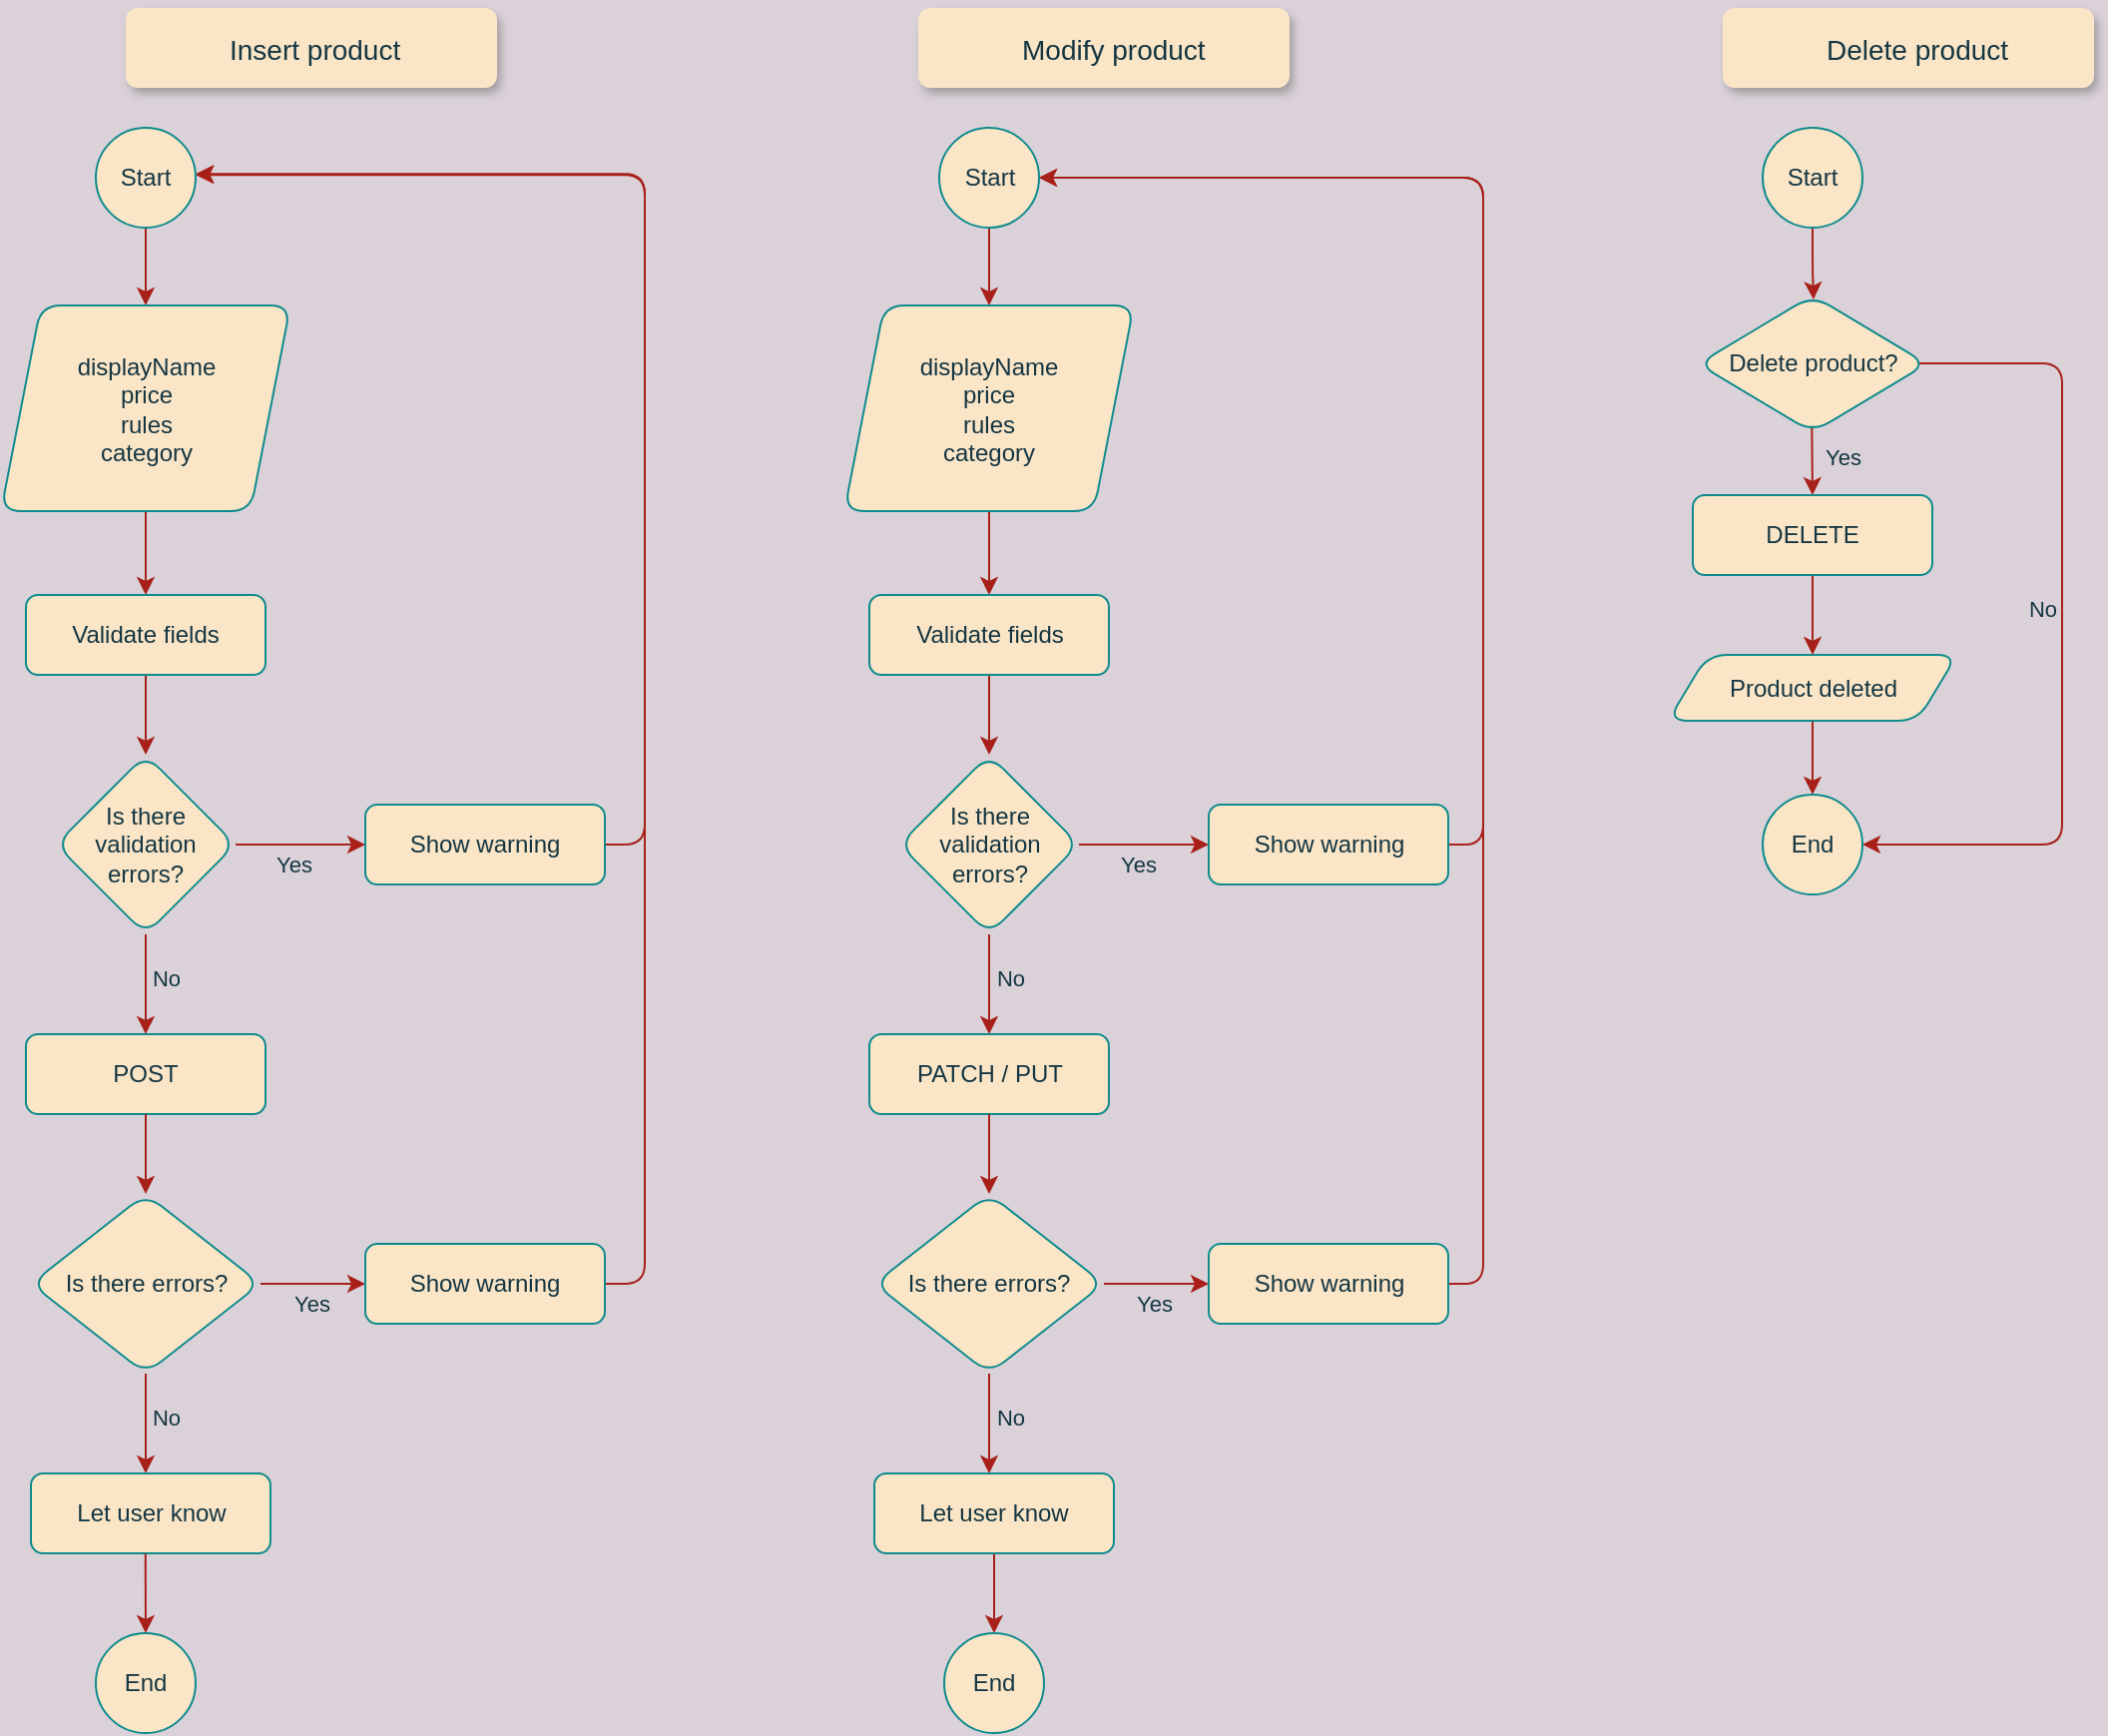 <mxfile version="19.0.0" type="github">
  <diagram id="C5RBs43oDa-KdzZeNtuy" name="Page-1">
    <mxGraphModel dx="1718" dy="943" grid="1" gridSize="10" guides="1" tooltips="1" connect="1" arrows="1" fold="1" page="1" pageScale="1" pageWidth="1920" pageHeight="1200" background="#DAD2D8" math="0" shadow="0">
      <root>
        <mxCell id="WIyWlLk6GJQsqaUBKTNV-0" />
        <mxCell id="WIyWlLk6GJQsqaUBKTNV-1" parent="WIyWlLk6GJQsqaUBKTNV-0" />
        <mxCell id="Hhn4acZgvtAK7c2JBdQD-0" style="edgeStyle=orthogonalEdgeStyle;rounded=1;sketch=0;orthogonalLoop=1;jettySize=auto;html=1;exitX=0.5;exitY=1;exitDx=0;exitDy=0;entryX=0.5;entryY=0;entryDx=0;entryDy=0;fontColor=#143642;strokeColor=#A8201A;fillColor=#FAE5C7;labelBackgroundColor=#DAD2D8;" edge="1" parent="WIyWlLk6GJQsqaUBKTNV-1" source="Hhn4acZgvtAK7c2JBdQD-50" target="Hhn4acZgvtAK7c2JBdQD-3">
          <mxGeometry relative="1" as="geometry">
            <mxPoint x="110" y="136" as="sourcePoint" />
          </mxGeometry>
        </mxCell>
        <mxCell id="Hhn4acZgvtAK7c2JBdQD-1" value="Insert product" style="fillColor=#FAE5C7;strokeColor=none;shadow=1;fontSize=14;align=left;spacingLeft=50;fontColor=#143642;rounded=1;sketch=0;" vertex="1" parent="WIyWlLk6GJQsqaUBKTNV-1">
          <mxGeometry x="100" y="26" width="186" height="40" as="geometry" />
        </mxCell>
        <mxCell id="Hhn4acZgvtAK7c2JBdQD-2" value="" style="edgeStyle=orthogonalEdgeStyle;rounded=1;sketch=0;orthogonalLoop=1;jettySize=auto;html=1;fontColor=#143642;strokeColor=#A8201A;fillColor=#FAE5C7;labelBackgroundColor=#DAD2D8;" edge="1" parent="WIyWlLk6GJQsqaUBKTNV-1" source="Hhn4acZgvtAK7c2JBdQD-3" target="Hhn4acZgvtAK7c2JBdQD-5">
          <mxGeometry relative="1" as="geometry" />
        </mxCell>
        <mxCell id="Hhn4acZgvtAK7c2JBdQD-3" value="&lt;div&gt;displayName&lt;/div&gt;&lt;div&gt;price&lt;/div&gt;&lt;div&gt;rules&lt;/div&gt;&lt;div&gt;category&lt;br&gt;&lt;/div&gt;" style="shape=parallelogram;perimeter=parallelogramPerimeter;whiteSpace=wrap;html=1;fixedSize=1;rounded=1;sketch=0;fontColor=#143642;strokeColor=#0F8B8D;fillColor=#FAE5C7;" vertex="1" parent="WIyWlLk6GJQsqaUBKTNV-1">
          <mxGeometry x="37.5" y="175" width="145" height="103" as="geometry" />
        </mxCell>
        <mxCell id="Hhn4acZgvtAK7c2JBdQD-4" value="" style="edgeStyle=orthogonalEdgeStyle;rounded=1;sketch=0;orthogonalLoop=1;jettySize=auto;html=1;fontColor=#143642;strokeColor=#A8201A;fillColor=#FAE5C7;labelBackgroundColor=#DAD2D8;" edge="1" parent="WIyWlLk6GJQsqaUBKTNV-1" source="Hhn4acZgvtAK7c2JBdQD-5" target="Hhn4acZgvtAK7c2JBdQD-10">
          <mxGeometry relative="1" as="geometry" />
        </mxCell>
        <mxCell id="Hhn4acZgvtAK7c2JBdQD-5" value="Validate fields" style="whiteSpace=wrap;html=1;fillColor=#FAE5C7;strokeColor=#0F8B8D;fontColor=#143642;rounded=1;sketch=0;" vertex="1" parent="WIyWlLk6GJQsqaUBKTNV-1">
          <mxGeometry x="50" y="320" width="120" height="40" as="geometry" />
        </mxCell>
        <mxCell id="Hhn4acZgvtAK7c2JBdQD-6" value="" style="edgeStyle=orthogonalEdgeStyle;rounded=1;sketch=0;orthogonalLoop=1;jettySize=auto;html=1;fontColor=#143642;strokeColor=#A8201A;fillColor=#FAE5C7;labelBackgroundColor=#DAD2D8;" edge="1" parent="WIyWlLk6GJQsqaUBKTNV-1" source="Hhn4acZgvtAK7c2JBdQD-10" target="Hhn4acZgvtAK7c2JBdQD-12">
          <mxGeometry relative="1" as="geometry" />
        </mxCell>
        <mxCell id="Hhn4acZgvtAK7c2JBdQD-7" value="Yes" style="edgeLabel;align=center;verticalAlign=middle;resizable=0;points=[];fontColor=#143642;labelBackgroundColor=none;html=1;" vertex="1" connectable="0" parent="Hhn4acZgvtAK7c2JBdQD-6">
          <mxGeometry x="-0.292" y="-1" relative="1" as="geometry">
            <mxPoint x="6" y="9" as="offset" />
          </mxGeometry>
        </mxCell>
        <mxCell id="Hhn4acZgvtAK7c2JBdQD-8" value="" style="edgeStyle=orthogonalEdgeStyle;rounded=1;sketch=0;orthogonalLoop=1;jettySize=auto;html=1;fontColor=#143642;strokeColor=#A8201A;fillColor=#FAE5C7;labelBackgroundColor=#DAD2D8;" edge="1" parent="WIyWlLk6GJQsqaUBKTNV-1" source="Hhn4acZgvtAK7c2JBdQD-10" target="Hhn4acZgvtAK7c2JBdQD-13">
          <mxGeometry relative="1" as="geometry" />
        </mxCell>
        <mxCell id="Hhn4acZgvtAK7c2JBdQD-9" value="No" style="edgeLabel;html=1;align=center;verticalAlign=middle;resizable=0;points=[];fontColor=#143642;labelBackgroundColor=none;" vertex="1" connectable="0" parent="Hhn4acZgvtAK7c2JBdQD-8">
          <mxGeometry x="-0.131" y="-1" relative="1" as="geometry">
            <mxPoint x="11" as="offset" />
          </mxGeometry>
        </mxCell>
        <mxCell id="Hhn4acZgvtAK7c2JBdQD-10" value="Is there validation errors?" style="rhombus;whiteSpace=wrap;html=1;fillColor=#FAE5C7;strokeColor=#0F8B8D;fontColor=#143642;rounded=1;sketch=0;" vertex="1" parent="WIyWlLk6GJQsqaUBKTNV-1">
          <mxGeometry x="65" y="400" width="90" height="90" as="geometry" />
        </mxCell>
        <mxCell id="Hhn4acZgvtAK7c2JBdQD-11" style="edgeStyle=orthogonalEdgeStyle;rounded=1;sketch=0;orthogonalLoop=1;jettySize=auto;html=1;fontColor=#143642;strokeColor=#A8201A;fillColor=#FAE5C7;labelBackgroundColor=#DAD2D8;entryX=1.001;entryY=0.462;entryDx=0;entryDy=0;entryPerimeter=0;" edge="1" parent="WIyWlLk6GJQsqaUBKTNV-1" source="Hhn4acZgvtAK7c2JBdQD-12" target="Hhn4acZgvtAK7c2JBdQD-50">
          <mxGeometry relative="1" as="geometry">
            <mxPoint x="170" y="110" as="targetPoint" />
            <Array as="points">
              <mxPoint x="360" y="445" />
              <mxPoint x="360" y="109" />
            </Array>
          </mxGeometry>
        </mxCell>
        <mxCell id="Hhn4acZgvtAK7c2JBdQD-12" value="Show warning" style="whiteSpace=wrap;html=1;fillColor=#FAE5C7;strokeColor=#0F8B8D;fontColor=#143642;rounded=1;sketch=0;" vertex="1" parent="WIyWlLk6GJQsqaUBKTNV-1">
          <mxGeometry x="220" y="425" width="120" height="40" as="geometry" />
        </mxCell>
        <mxCell id="Hhn4acZgvtAK7c2JBdQD-13" value="POST " style="whiteSpace=wrap;html=1;fillColor=#FAE5C7;strokeColor=#0F8B8D;fontColor=#143642;rounded=1;sketch=0;" vertex="1" parent="WIyWlLk6GJQsqaUBKTNV-1">
          <mxGeometry x="50" y="540" width="120" height="40" as="geometry" />
        </mxCell>
        <mxCell id="Hhn4acZgvtAK7c2JBdQD-14" value="" style="edgeStyle=orthogonalEdgeStyle;rounded=1;sketch=0;orthogonalLoop=1;jettySize=auto;html=1;fontColor=#143642;strokeColor=#A8201A;fillColor=#FAE5C7;labelBackgroundColor=#DAD2D8;exitX=0.5;exitY=1;exitDx=0;exitDy=0;" edge="1" parent="WIyWlLk6GJQsqaUBKTNV-1" source="Hhn4acZgvtAK7c2JBdQD-13" target="Hhn4acZgvtAK7c2JBdQD-19">
          <mxGeometry relative="1" as="geometry">
            <mxPoint x="110" y="590" as="sourcePoint" />
          </mxGeometry>
        </mxCell>
        <mxCell id="Hhn4acZgvtAK7c2JBdQD-15" value="" style="edgeStyle=orthogonalEdgeStyle;rounded=1;sketch=0;orthogonalLoop=1;jettySize=auto;html=1;fontColor=#143642;strokeColor=#A8201A;fillColor=#FAE5C7;labelBackgroundColor=#DAD2D8;" edge="1" parent="WIyWlLk6GJQsqaUBKTNV-1" source="Hhn4acZgvtAK7c2JBdQD-19">
          <mxGeometry relative="1" as="geometry">
            <mxPoint x="220" y="665" as="targetPoint" />
          </mxGeometry>
        </mxCell>
        <mxCell id="Hhn4acZgvtAK7c2JBdQD-16" value="Yes" style="edgeLabel;align=center;verticalAlign=middle;resizable=0;points=[];fontColor=#143642;labelBackgroundColor=none;html=1;" vertex="1" connectable="0" parent="Hhn4acZgvtAK7c2JBdQD-15">
          <mxGeometry x="-0.292" y="-1" relative="1" as="geometry">
            <mxPoint x="6" y="9" as="offset" />
          </mxGeometry>
        </mxCell>
        <mxCell id="Hhn4acZgvtAK7c2JBdQD-17" value="" style="edgeStyle=orthogonalEdgeStyle;rounded=1;sketch=0;orthogonalLoop=1;jettySize=auto;html=1;fontColor=#143642;strokeColor=#A8201A;fillColor=#FAE5C7;labelBackgroundColor=#DAD2D8;" edge="1" parent="WIyWlLk6GJQsqaUBKTNV-1" source="Hhn4acZgvtAK7c2JBdQD-19">
          <mxGeometry relative="1" as="geometry">
            <mxPoint x="110" y="760" as="targetPoint" />
          </mxGeometry>
        </mxCell>
        <mxCell id="Hhn4acZgvtAK7c2JBdQD-18" value="No" style="edgeLabel;html=1;align=center;verticalAlign=middle;resizable=0;points=[];fontColor=#143642;labelBackgroundColor=none;" vertex="1" connectable="0" parent="Hhn4acZgvtAK7c2JBdQD-17">
          <mxGeometry x="-0.131" y="-1" relative="1" as="geometry">
            <mxPoint x="11" as="offset" />
          </mxGeometry>
        </mxCell>
        <mxCell id="Hhn4acZgvtAK7c2JBdQD-19" value="Is there errors?" style="rhombus;whiteSpace=wrap;html=1;fillColor=#FAE5C7;strokeColor=#0F8B8D;fontColor=#143642;rounded=1;sketch=0;" vertex="1" parent="WIyWlLk6GJQsqaUBKTNV-1">
          <mxGeometry x="52.5" y="620" width="115" height="90" as="geometry" />
        </mxCell>
        <mxCell id="Hhn4acZgvtAK7c2JBdQD-20" style="edgeStyle=orthogonalEdgeStyle;curved=0;rounded=1;sketch=0;orthogonalLoop=1;jettySize=auto;html=1;fontColor=#143642;strokeColor=#A8201A;fillColor=#FAE5C7;entryX=1.001;entryY=0.472;entryDx=0;entryDy=0;entryPerimeter=0;" edge="1" parent="WIyWlLk6GJQsqaUBKTNV-1" source="Hhn4acZgvtAK7c2JBdQD-21" target="Hhn4acZgvtAK7c2JBdQD-50">
          <mxGeometry relative="1" as="geometry">
            <mxPoint x="150" y="110" as="targetPoint" />
            <Array as="points">
              <mxPoint x="360" y="665" />
              <mxPoint x="360" y="110" />
            </Array>
          </mxGeometry>
        </mxCell>
        <mxCell id="Hhn4acZgvtAK7c2JBdQD-21" value="Show warning" style="whiteSpace=wrap;html=1;fillColor=#FAE5C7;strokeColor=#0F8B8D;fontColor=#143642;rounded=1;sketch=0;" vertex="1" parent="WIyWlLk6GJQsqaUBKTNV-1">
          <mxGeometry x="220" y="645" width="120" height="40" as="geometry" />
        </mxCell>
        <mxCell id="Hhn4acZgvtAK7c2JBdQD-22" value="Let user know" style="whiteSpace=wrap;html=1;fillColor=#FAE5C7;strokeColor=#0F8B8D;fontColor=#143642;rounded=1;sketch=0;" vertex="1" parent="WIyWlLk6GJQsqaUBKTNV-1">
          <mxGeometry x="52.5" y="760" width="120" height="40" as="geometry" />
        </mxCell>
        <mxCell id="Hhn4acZgvtAK7c2JBdQD-23" value="Modify product" style="fillColor=#FAE5C7;strokeColor=none;shadow=1;fontSize=14;align=left;spacingLeft=50;fontColor=#143642;rounded=1;sketch=0;" vertex="1" parent="WIyWlLk6GJQsqaUBKTNV-1">
          <mxGeometry x="497" y="26" width="186" height="40" as="geometry" />
        </mxCell>
        <mxCell id="Hhn4acZgvtAK7c2JBdQD-24" style="edgeStyle=orthogonalEdgeStyle;rounded=1;sketch=0;orthogonalLoop=1;jettySize=auto;html=1;exitX=0.5;exitY=1;exitDx=0;exitDy=0;entryX=0.5;entryY=0;entryDx=0;entryDy=0;fontColor=#143642;strokeColor=#A8201A;fillColor=#FAE5C7;labelBackgroundColor=#DAD2D8;" edge="1" parent="WIyWlLk6GJQsqaUBKTNV-1" source="Hhn4acZgvtAK7c2JBdQD-48" target="Hhn4acZgvtAK7c2JBdQD-26">
          <mxGeometry relative="1" as="geometry">
            <mxPoint x="532.5" y="136" as="sourcePoint" />
          </mxGeometry>
        </mxCell>
        <mxCell id="Hhn4acZgvtAK7c2JBdQD-25" value="" style="edgeStyle=orthogonalEdgeStyle;rounded=1;sketch=0;orthogonalLoop=1;jettySize=auto;html=1;fontColor=#143642;strokeColor=#A8201A;fillColor=#FAE5C7;labelBackgroundColor=#DAD2D8;" edge="1" parent="WIyWlLk6GJQsqaUBKTNV-1" source="Hhn4acZgvtAK7c2JBdQD-26" target="Hhn4acZgvtAK7c2JBdQD-28">
          <mxGeometry relative="1" as="geometry" />
        </mxCell>
        <mxCell id="Hhn4acZgvtAK7c2JBdQD-26" value="&lt;div&gt;displayName&lt;/div&gt;&lt;div&gt;price&lt;/div&gt;&lt;div&gt;rules&lt;/div&gt;&lt;div&gt;category&lt;br&gt;&lt;/div&gt;" style="shape=parallelogram;perimeter=parallelogramPerimeter;whiteSpace=wrap;html=1;fixedSize=1;rounded=1;sketch=0;fontColor=#143642;strokeColor=#0F8B8D;fillColor=#FAE5C7;" vertex="1" parent="WIyWlLk6GJQsqaUBKTNV-1">
          <mxGeometry x="460" y="175" width="145" height="103" as="geometry" />
        </mxCell>
        <mxCell id="Hhn4acZgvtAK7c2JBdQD-27" value="" style="edgeStyle=orthogonalEdgeStyle;rounded=1;sketch=0;orthogonalLoop=1;jettySize=auto;html=1;fontColor=#143642;strokeColor=#A8201A;fillColor=#FAE5C7;labelBackgroundColor=#DAD2D8;" edge="1" parent="WIyWlLk6GJQsqaUBKTNV-1" source="Hhn4acZgvtAK7c2JBdQD-28" target="Hhn4acZgvtAK7c2JBdQD-33">
          <mxGeometry relative="1" as="geometry" />
        </mxCell>
        <mxCell id="Hhn4acZgvtAK7c2JBdQD-28" value="Validate fields" style="whiteSpace=wrap;html=1;fillColor=#FAE5C7;strokeColor=#0F8B8D;fontColor=#143642;rounded=1;sketch=0;" vertex="1" parent="WIyWlLk6GJQsqaUBKTNV-1">
          <mxGeometry x="472.5" y="320" width="120" height="40" as="geometry" />
        </mxCell>
        <mxCell id="Hhn4acZgvtAK7c2JBdQD-29" value="" style="edgeStyle=orthogonalEdgeStyle;rounded=1;sketch=0;orthogonalLoop=1;jettySize=auto;html=1;fontColor=#143642;strokeColor=#A8201A;fillColor=#FAE5C7;labelBackgroundColor=#DAD2D8;" edge="1" parent="WIyWlLk6GJQsqaUBKTNV-1" source="Hhn4acZgvtAK7c2JBdQD-33" target="Hhn4acZgvtAK7c2JBdQD-35">
          <mxGeometry relative="1" as="geometry" />
        </mxCell>
        <mxCell id="Hhn4acZgvtAK7c2JBdQD-30" value="Yes" style="edgeLabel;align=center;verticalAlign=middle;resizable=0;points=[];fontColor=#143642;labelBackgroundColor=none;html=1;" vertex="1" connectable="0" parent="Hhn4acZgvtAK7c2JBdQD-29">
          <mxGeometry x="-0.292" y="-1" relative="1" as="geometry">
            <mxPoint x="6" y="9" as="offset" />
          </mxGeometry>
        </mxCell>
        <mxCell id="Hhn4acZgvtAK7c2JBdQD-31" value="" style="edgeStyle=orthogonalEdgeStyle;rounded=1;sketch=0;orthogonalLoop=1;jettySize=auto;html=1;fontColor=#143642;strokeColor=#A8201A;fillColor=#FAE5C7;labelBackgroundColor=#DAD2D8;" edge="1" parent="WIyWlLk6GJQsqaUBKTNV-1" source="Hhn4acZgvtAK7c2JBdQD-33" target="Hhn4acZgvtAK7c2JBdQD-36">
          <mxGeometry relative="1" as="geometry" />
        </mxCell>
        <mxCell id="Hhn4acZgvtAK7c2JBdQD-32" value="No" style="edgeLabel;html=1;align=center;verticalAlign=middle;resizable=0;points=[];fontColor=#143642;labelBackgroundColor=none;" vertex="1" connectable="0" parent="Hhn4acZgvtAK7c2JBdQD-31">
          <mxGeometry x="-0.131" y="-1" relative="1" as="geometry">
            <mxPoint x="11" as="offset" />
          </mxGeometry>
        </mxCell>
        <mxCell id="Hhn4acZgvtAK7c2JBdQD-33" value="Is there validation errors?" style="rhombus;whiteSpace=wrap;html=1;fillColor=#FAE5C7;strokeColor=#0F8B8D;fontColor=#143642;rounded=1;sketch=0;" vertex="1" parent="WIyWlLk6GJQsqaUBKTNV-1">
          <mxGeometry x="487.5" y="400" width="90" height="90" as="geometry" />
        </mxCell>
        <mxCell id="Hhn4acZgvtAK7c2JBdQD-34" style="edgeStyle=orthogonalEdgeStyle;curved=0;rounded=1;sketch=0;orthogonalLoop=1;jettySize=auto;html=1;entryX=1;entryY=0.5;entryDx=0;entryDy=0;fontColor=#143642;strokeColor=#A8201A;fillColor=#FAE5C7;" edge="1" parent="WIyWlLk6GJQsqaUBKTNV-1" source="Hhn4acZgvtAK7c2JBdQD-35" target="Hhn4acZgvtAK7c2JBdQD-48">
          <mxGeometry relative="1" as="geometry">
            <Array as="points">
              <mxPoint x="780" y="445" />
              <mxPoint x="780" y="111" />
            </Array>
          </mxGeometry>
        </mxCell>
        <mxCell id="Hhn4acZgvtAK7c2JBdQD-35" value="Show warning" style="whiteSpace=wrap;html=1;fillColor=#FAE5C7;strokeColor=#0F8B8D;fontColor=#143642;rounded=1;sketch=0;" vertex="1" parent="WIyWlLk6GJQsqaUBKTNV-1">
          <mxGeometry x="642.5" y="425" width="120" height="40" as="geometry" />
        </mxCell>
        <mxCell id="Hhn4acZgvtAK7c2JBdQD-36" value="PATCH / PUT" style="whiteSpace=wrap;html=1;fillColor=#FAE5C7;strokeColor=#0F8B8D;fontColor=#143642;rounded=1;sketch=0;" vertex="1" parent="WIyWlLk6GJQsqaUBKTNV-1">
          <mxGeometry x="472.5" y="540" width="120" height="40" as="geometry" />
        </mxCell>
        <mxCell id="Hhn4acZgvtAK7c2JBdQD-37" value="" style="edgeStyle=orthogonalEdgeStyle;rounded=1;sketch=0;orthogonalLoop=1;jettySize=auto;html=1;fontColor=#143642;strokeColor=#A8201A;fillColor=#FAE5C7;labelBackgroundColor=#DAD2D8;exitX=0.5;exitY=1;exitDx=0;exitDy=0;" edge="1" parent="WIyWlLk6GJQsqaUBKTNV-1" source="Hhn4acZgvtAK7c2JBdQD-36" target="Hhn4acZgvtAK7c2JBdQD-42">
          <mxGeometry relative="1" as="geometry">
            <mxPoint x="532.5" y="590" as="sourcePoint" />
          </mxGeometry>
        </mxCell>
        <mxCell id="Hhn4acZgvtAK7c2JBdQD-38" value="" style="edgeStyle=orthogonalEdgeStyle;rounded=1;sketch=0;orthogonalLoop=1;jettySize=auto;html=1;fontColor=#143642;strokeColor=#A8201A;fillColor=#FAE5C7;labelBackgroundColor=#DAD2D8;" edge="1" parent="WIyWlLk6GJQsqaUBKTNV-1" source="Hhn4acZgvtAK7c2JBdQD-42">
          <mxGeometry relative="1" as="geometry">
            <mxPoint x="642.5" y="665" as="targetPoint" />
          </mxGeometry>
        </mxCell>
        <mxCell id="Hhn4acZgvtAK7c2JBdQD-39" value="Yes" style="edgeLabel;align=center;verticalAlign=middle;resizable=0;points=[];fontColor=#143642;labelBackgroundColor=none;html=1;" vertex="1" connectable="0" parent="Hhn4acZgvtAK7c2JBdQD-38">
          <mxGeometry x="-0.292" y="-1" relative="1" as="geometry">
            <mxPoint x="6" y="9" as="offset" />
          </mxGeometry>
        </mxCell>
        <mxCell id="Hhn4acZgvtAK7c2JBdQD-40" value="" style="edgeStyle=orthogonalEdgeStyle;rounded=1;sketch=0;orthogonalLoop=1;jettySize=auto;html=1;fontColor=#143642;strokeColor=#A8201A;fillColor=#FAE5C7;labelBackgroundColor=#DAD2D8;" edge="1" parent="WIyWlLk6GJQsqaUBKTNV-1" source="Hhn4acZgvtAK7c2JBdQD-42">
          <mxGeometry relative="1" as="geometry">
            <mxPoint x="532.5" y="760" as="targetPoint" />
          </mxGeometry>
        </mxCell>
        <mxCell id="Hhn4acZgvtAK7c2JBdQD-41" value="No" style="edgeLabel;html=1;align=center;verticalAlign=middle;resizable=0;points=[];fontColor=#143642;labelBackgroundColor=none;" vertex="1" connectable="0" parent="Hhn4acZgvtAK7c2JBdQD-40">
          <mxGeometry x="-0.131" y="-1" relative="1" as="geometry">
            <mxPoint x="11" as="offset" />
          </mxGeometry>
        </mxCell>
        <mxCell id="Hhn4acZgvtAK7c2JBdQD-42" value="Is there errors?" style="rhombus;whiteSpace=wrap;html=1;fillColor=#FAE5C7;strokeColor=#0F8B8D;fontColor=#143642;rounded=1;sketch=0;" vertex="1" parent="WIyWlLk6GJQsqaUBKTNV-1">
          <mxGeometry x="475" y="620" width="115" height="90" as="geometry" />
        </mxCell>
        <mxCell id="Hhn4acZgvtAK7c2JBdQD-43" style="edgeStyle=orthogonalEdgeStyle;curved=0;rounded=1;sketch=0;orthogonalLoop=1;jettySize=auto;html=1;entryX=1;entryY=0.5;entryDx=0;entryDy=0;fontColor=#143642;strokeColor=#A8201A;fillColor=#FAE5C7;" edge="1" parent="WIyWlLk6GJQsqaUBKTNV-1" source="Hhn4acZgvtAK7c2JBdQD-44" target="Hhn4acZgvtAK7c2JBdQD-48">
          <mxGeometry relative="1" as="geometry">
            <Array as="points">
              <mxPoint x="780" y="665" />
              <mxPoint x="780" y="111" />
            </Array>
          </mxGeometry>
        </mxCell>
        <mxCell id="Hhn4acZgvtAK7c2JBdQD-44" value="Show warning" style="whiteSpace=wrap;html=1;fillColor=#FAE5C7;strokeColor=#0F8B8D;fontColor=#143642;rounded=1;sketch=0;" vertex="1" parent="WIyWlLk6GJQsqaUBKTNV-1">
          <mxGeometry x="642.5" y="645" width="120" height="40" as="geometry" />
        </mxCell>
        <mxCell id="Hhn4acZgvtAK7c2JBdQD-45" style="edgeStyle=orthogonalEdgeStyle;curved=0;rounded=1;sketch=0;orthogonalLoop=1;jettySize=auto;html=1;exitX=0.5;exitY=1;exitDx=0;exitDy=0;entryX=0.5;entryY=0;entryDx=0;entryDy=0;fontColor=#143642;strokeColor=#A8201A;fillColor=#FAE5C7;" edge="1" parent="WIyWlLk6GJQsqaUBKTNV-1" source="Hhn4acZgvtAK7c2JBdQD-46" target="Hhn4acZgvtAK7c2JBdQD-49">
          <mxGeometry relative="1" as="geometry" />
        </mxCell>
        <mxCell id="Hhn4acZgvtAK7c2JBdQD-46" value="Let user know" style="whiteSpace=wrap;html=1;fillColor=#FAE5C7;strokeColor=#0F8B8D;fontColor=#143642;rounded=1;sketch=0;" vertex="1" parent="WIyWlLk6GJQsqaUBKTNV-1">
          <mxGeometry x="475" y="760" width="120" height="40" as="geometry" />
        </mxCell>
        <mxCell id="Hhn4acZgvtAK7c2JBdQD-47" value="Delete product" style="fillColor=#FAE5C7;strokeColor=none;shadow=1;fontSize=14;align=left;spacingLeft=50;fontColor=#143642;rounded=1;sketch=0;" vertex="1" parent="WIyWlLk6GJQsqaUBKTNV-1">
          <mxGeometry x="900" y="26" width="186" height="40" as="geometry" />
        </mxCell>
        <mxCell id="Hhn4acZgvtAK7c2JBdQD-48" value="Start" style="ellipse;whiteSpace=wrap;html=1;rounded=0;sketch=0;fontColor=#143642;strokeColor=#0F8B8D;fillColor=#FAE5C7;" vertex="1" parent="WIyWlLk6GJQsqaUBKTNV-1">
          <mxGeometry x="507.5" y="86" width="50" height="50" as="geometry" />
        </mxCell>
        <mxCell id="Hhn4acZgvtAK7c2JBdQD-49" value="End" style="ellipse;whiteSpace=wrap;html=1;rounded=0;sketch=0;fontColor=#143642;strokeColor=#0F8B8D;fillColor=#FAE5C7;" vertex="1" parent="WIyWlLk6GJQsqaUBKTNV-1">
          <mxGeometry x="510" y="840" width="50" height="50" as="geometry" />
        </mxCell>
        <mxCell id="Hhn4acZgvtAK7c2JBdQD-50" value="Start" style="ellipse;whiteSpace=wrap;html=1;rounded=0;sketch=0;fontColor=#143642;strokeColor=#0F8B8D;fillColor=#FAE5C7;" vertex="1" parent="WIyWlLk6GJQsqaUBKTNV-1">
          <mxGeometry x="85" y="86" width="50" height="50" as="geometry" />
        </mxCell>
        <mxCell id="Hhn4acZgvtAK7c2JBdQD-51" style="edgeStyle=orthogonalEdgeStyle;curved=0;rounded=1;sketch=0;orthogonalLoop=1;jettySize=auto;html=1;entryX=0.5;entryY=0;entryDx=0;entryDy=0;fontColor=#143642;strokeColor=#A8201A;fillColor=#FAE5C7;exitX=0.478;exitY=1.006;exitDx=0;exitDy=0;exitPerimeter=0;" edge="1" parent="WIyWlLk6GJQsqaUBKTNV-1" source="Hhn4acZgvtAK7c2JBdQD-22" target="Hhn4acZgvtAK7c2JBdQD-52">
          <mxGeometry relative="1" as="geometry">
            <mxPoint x="110" y="810" as="sourcePoint" />
          </mxGeometry>
        </mxCell>
        <mxCell id="Hhn4acZgvtAK7c2JBdQD-52" value="End" style="ellipse;whiteSpace=wrap;html=1;rounded=0;sketch=0;fontColor=#143642;strokeColor=#0F8B8D;fillColor=#FAE5C7;" vertex="1" parent="WIyWlLk6GJQsqaUBKTNV-1">
          <mxGeometry x="85" y="840" width="50" height="50" as="geometry" />
        </mxCell>
        <mxCell id="Hhn4acZgvtAK7c2JBdQD-53" style="edgeStyle=orthogonalEdgeStyle;curved=0;rounded=1;sketch=0;orthogonalLoop=1;jettySize=auto;html=1;entryX=0.504;entryY=0.03;entryDx=0;entryDy=0;fontColor=#143642;strokeColor=#A8201A;fillColor=#FAE5C7;entryPerimeter=0;" edge="1" parent="WIyWlLk6GJQsqaUBKTNV-1" source="Hhn4acZgvtAK7c2JBdQD-54" target="Hhn4acZgvtAK7c2JBdQD-59">
          <mxGeometry relative="1" as="geometry">
            <mxPoint x="945" y="175" as="targetPoint" />
          </mxGeometry>
        </mxCell>
        <mxCell id="Hhn4acZgvtAK7c2JBdQD-54" value="Start" style="ellipse;whiteSpace=wrap;html=1;rounded=0;sketch=0;fontColor=#143642;strokeColor=#0F8B8D;fillColor=#FAE5C7;" vertex="1" parent="WIyWlLk6GJQsqaUBKTNV-1">
          <mxGeometry x="920" y="86" width="50" height="50" as="geometry" />
        </mxCell>
        <mxCell id="Hhn4acZgvtAK7c2JBdQD-55" value="" style="edgeStyle=orthogonalEdgeStyle;rounded=1;sketch=0;orthogonalLoop=1;jettySize=auto;html=1;fontColor=#143642;strokeColor=#A8201A;fillColor=#FAE5C7;labelBackgroundColor=#DAD2D8;exitX=0.953;exitY=0.497;exitDx=0;exitDy=0;exitPerimeter=0;entryX=1;entryY=0.5;entryDx=0;entryDy=0;" edge="1" parent="WIyWlLk6GJQsqaUBKTNV-1" source="Hhn4acZgvtAK7c2JBdQD-59" target="Hhn4acZgvtAK7c2JBdQD-64">
          <mxGeometry relative="1" as="geometry">
            <mxPoint x="1060" y="216" as="targetPoint" />
            <Array as="points">
              <mxPoint x="1070" y="204" />
              <mxPoint x="1070" y="445" />
            </Array>
          </mxGeometry>
        </mxCell>
        <mxCell id="Hhn4acZgvtAK7c2JBdQD-56" value="No" style="edgeLabel;align=center;verticalAlign=middle;resizable=0;points=[];fontColor=#143642;labelBackgroundColor=none;html=1;" vertex="1" connectable="0" parent="Hhn4acZgvtAK7c2JBdQD-55">
          <mxGeometry x="-0.292" y="-1" relative="1" as="geometry">
            <mxPoint x="-9" y="49" as="offset" />
          </mxGeometry>
        </mxCell>
        <mxCell id="Hhn4acZgvtAK7c2JBdQD-57" value="" style="edgeStyle=orthogonalEdgeStyle;rounded=1;sketch=0;orthogonalLoop=1;jettySize=auto;html=1;fontColor=#143642;strokeColor=#A8201A;fillColor=#FAE5C7;labelBackgroundColor=#DAD2D8;exitX=0.497;exitY=0.961;exitDx=0;exitDy=0;exitPerimeter=0;entryX=0.5;entryY=0;entryDx=0;entryDy=0;" edge="1" parent="WIyWlLk6GJQsqaUBKTNV-1" source="Hhn4acZgvtAK7c2JBdQD-59" target="Hhn4acZgvtAK7c2JBdQD-63">
          <mxGeometry relative="1" as="geometry">
            <mxPoint x="945" y="300" as="targetPoint" />
            <mxPoint x="945" y="260" as="sourcePoint" />
          </mxGeometry>
        </mxCell>
        <mxCell id="Hhn4acZgvtAK7c2JBdQD-58" value="Yes" style="edgeLabel;html=1;align=center;verticalAlign=middle;resizable=0;points=[];fontColor=#143642;labelBackgroundColor=none;" vertex="1" connectable="0" parent="Hhn4acZgvtAK7c2JBdQD-57">
          <mxGeometry x="-0.131" y="-1" relative="1" as="geometry">
            <mxPoint x="16" as="offset" />
          </mxGeometry>
        </mxCell>
        <mxCell id="Hhn4acZgvtAK7c2JBdQD-59" value="Delete product?" style="rhombus;whiteSpace=wrap;html=1;fillColor=#FAE5C7;strokeColor=#0F8B8D;fontColor=#143642;rounded=1;sketch=0;" vertex="1" parent="WIyWlLk6GJQsqaUBKTNV-1">
          <mxGeometry x="887.5" y="170" width="115" height="68.5" as="geometry" />
        </mxCell>
        <mxCell id="Hhn4acZgvtAK7c2JBdQD-60" style="edgeStyle=orthogonalEdgeStyle;curved=0;rounded=1;sketch=0;orthogonalLoop=1;jettySize=auto;html=1;exitX=0.5;exitY=1;exitDx=0;exitDy=0;entryX=0.5;entryY=0;entryDx=0;entryDy=0;fontColor=#143642;strokeColor=#A8201A;fillColor=#FAE5C7;" edge="1" parent="WIyWlLk6GJQsqaUBKTNV-1" source="Hhn4acZgvtAK7c2JBdQD-61" target="Hhn4acZgvtAK7c2JBdQD-64">
          <mxGeometry relative="1" as="geometry" />
        </mxCell>
        <mxCell id="Hhn4acZgvtAK7c2JBdQD-61" value="Product deleted" style="shape=parallelogram;perimeter=parallelogramPerimeter;whiteSpace=wrap;html=1;fixedSize=1;rounded=1;sketch=0;fontColor=#143642;strokeColor=#0F8B8D;fillColor=#FAE5C7;" vertex="1" parent="WIyWlLk6GJQsqaUBKTNV-1">
          <mxGeometry x="872.5" y="350" width="145" height="33" as="geometry" />
        </mxCell>
        <mxCell id="Hhn4acZgvtAK7c2JBdQD-62" style="edgeStyle=orthogonalEdgeStyle;curved=0;rounded=1;sketch=0;orthogonalLoop=1;jettySize=auto;html=1;entryX=0.5;entryY=0;entryDx=0;entryDy=0;fontColor=#143642;strokeColor=#A8201A;fillColor=#FAE5C7;" edge="1" parent="WIyWlLk6GJQsqaUBKTNV-1" source="Hhn4acZgvtAK7c2JBdQD-63" target="Hhn4acZgvtAK7c2JBdQD-61">
          <mxGeometry relative="1" as="geometry" />
        </mxCell>
        <mxCell id="Hhn4acZgvtAK7c2JBdQD-63" value="DELETE" style="whiteSpace=wrap;html=1;fillColor=#FAE5C7;strokeColor=#0F8B8D;fontColor=#143642;rounded=1;sketch=0;" vertex="1" parent="WIyWlLk6GJQsqaUBKTNV-1">
          <mxGeometry x="885" y="270" width="120" height="40" as="geometry" />
        </mxCell>
        <mxCell id="Hhn4acZgvtAK7c2JBdQD-64" value="End" style="ellipse;whiteSpace=wrap;html=1;rounded=0;sketch=0;fontColor=#143642;strokeColor=#0F8B8D;fillColor=#FAE5C7;" vertex="1" parent="WIyWlLk6GJQsqaUBKTNV-1">
          <mxGeometry x="920" y="420" width="50" height="50" as="geometry" />
        </mxCell>
      </root>
    </mxGraphModel>
  </diagram>
</mxfile>
